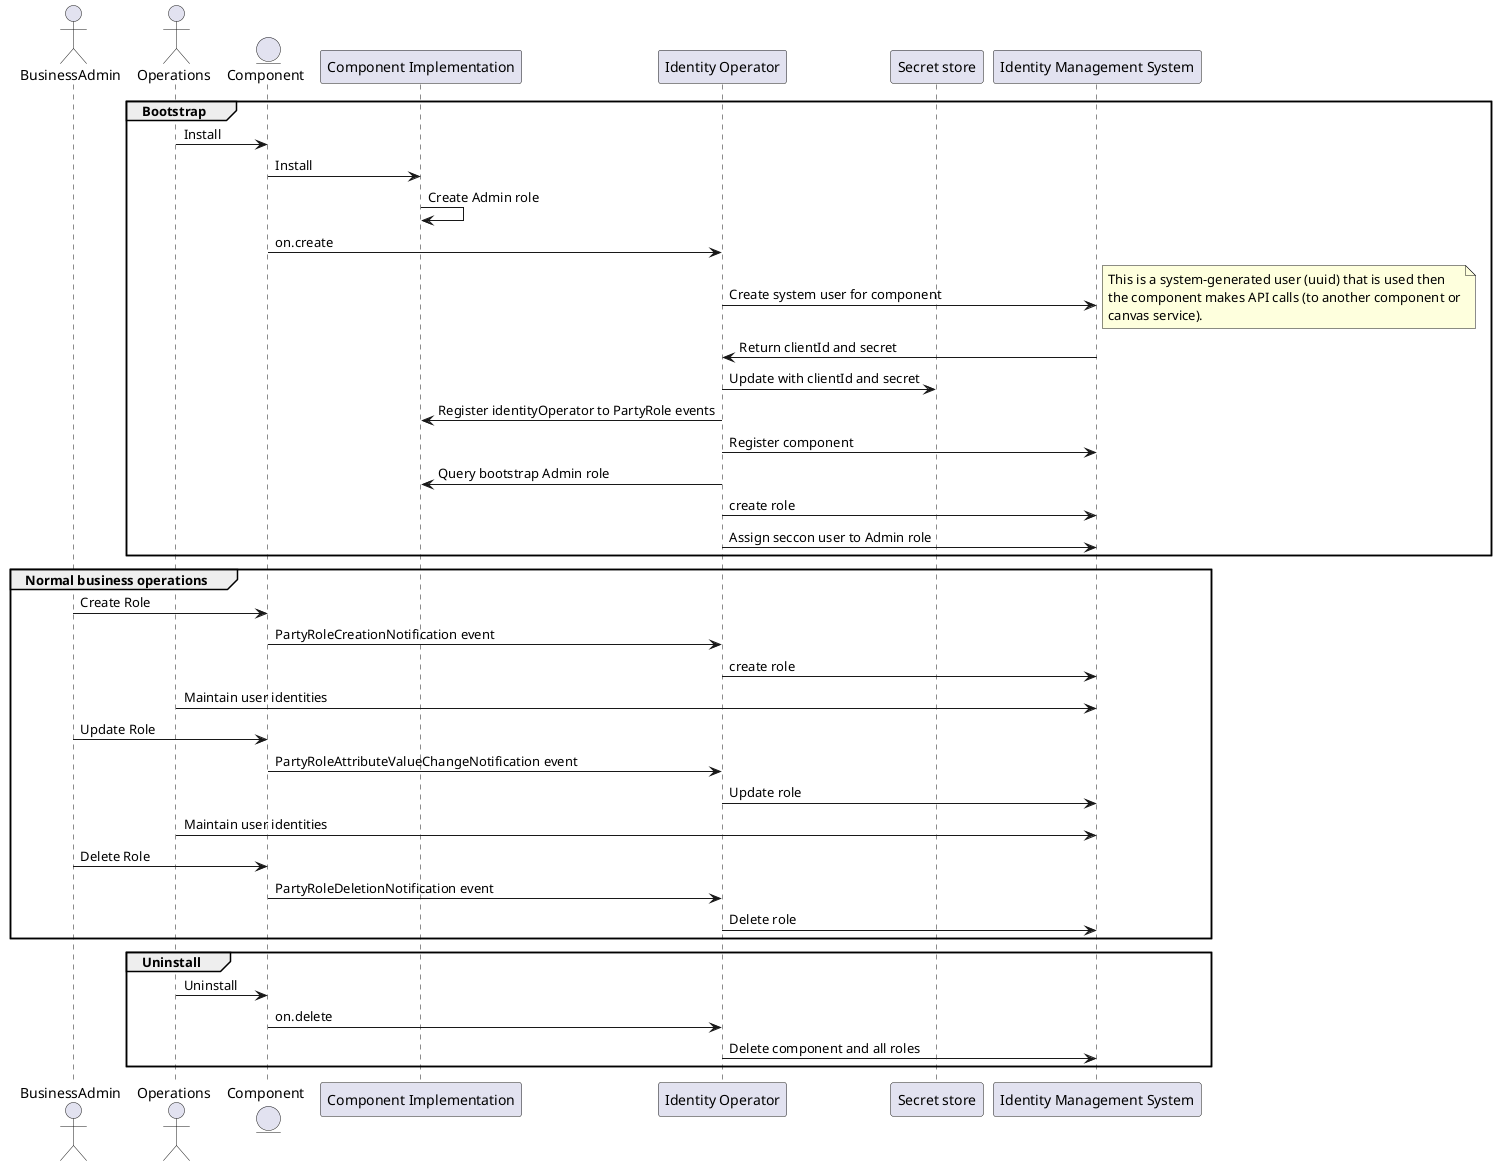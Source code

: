 @startuml

actor BusinessAdmin
actor Operations
entity Component
participant "Component Implementation" as ComponentImplementation
participant "Identity Operator" as identityOperator
participant "Secret store" as SecretStore
participant "Identity Management System" as IDM


group Bootstrap
Component <- Operations : Install
Component -> ComponentImplementation : Install
ComponentImplementation -> ComponentImplementation: Create Admin role

Component -> identityOperator: on.create 
identityOperator -> IDM: Create system user for component
note right
    This is a system-generated user (uuid) that is used then
    the component makes API calls (to another component or
    canvas service).
end note
identityOperator <- IDM: Return clientId and secret
identityOperator -> SecretStore: Update with clientId and secret

identityOperator -> ComponentImplementation: Register identityOperator to PartyRole events
identityOperator -> IDM: Register component

identityOperator -> ComponentImplementation : Query bootstrap Admin role
identityOperator -> IDM: create role
identityOperator -> IDM: Assign seccon user to Admin role

end 
group Normal business operations

BusinessAdmin -> Component: Create Role
Component-> identityOperator: PartyRoleCreationNotification event
identityOperator -> IDM: create role
Operations->IDM  : Maintain user identities
BusinessAdmin -> Component: Update Role
Component-> identityOperator: PartyRoleAttributeValueChangeNotification event
identityOperator -> IDM: Update role
Operations->IDM  : Maintain user identities
BusinessAdmin -> Component: Delete Role
Component-> identityOperator: PartyRoleDeletionNotification event
identityOperator -> IDM: Delete role

end
group Uninstall
Operations -> Component  : Uninstall
Component -> identityOperator: on.delete 
identityOperator -> IDM: Delete component and all roles
end

@enduml